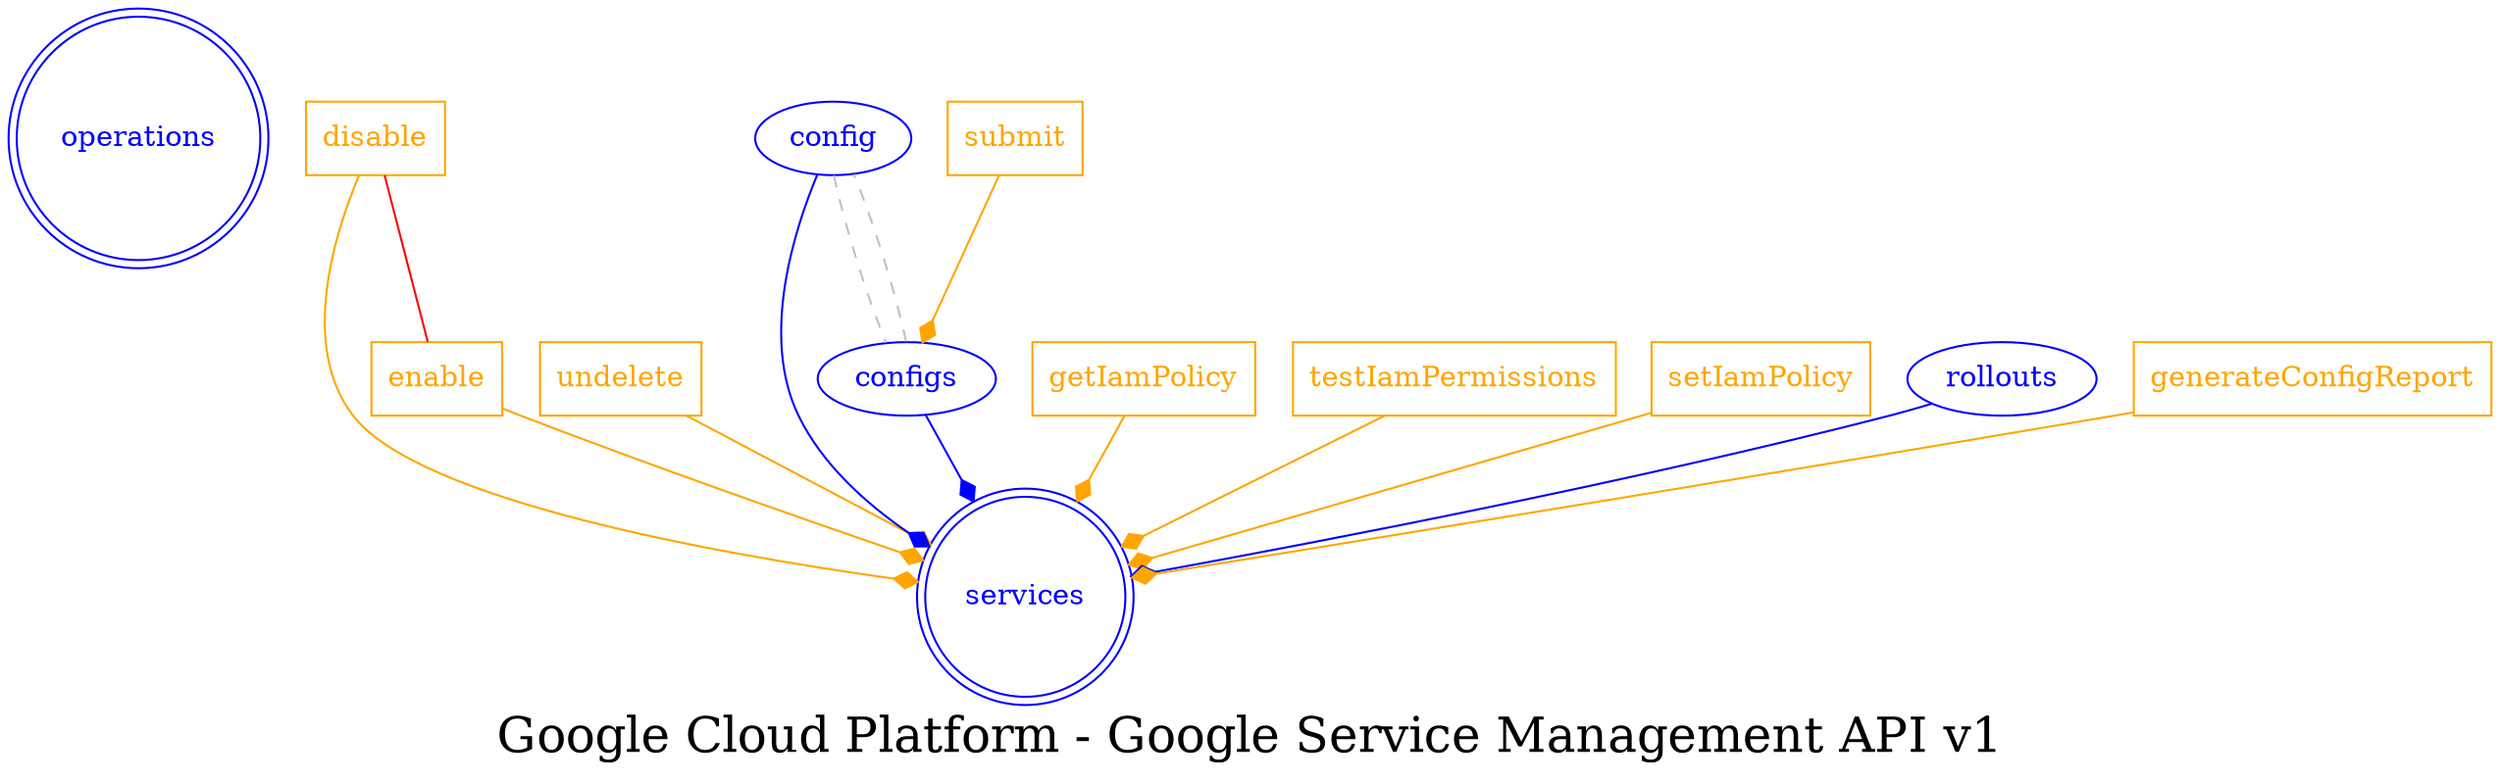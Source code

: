 digraph LexiconGraph {
graph[label="Google Cloud Platform - Google Service Management API v1", fontsize=24]
splines=true
"operations" [color=blue, fontcolor=blue, shape=doublecircle]
"services" [color=blue, fontcolor=blue, shape=doublecircle]
"enable" [color=orange, fontcolor=orange, shape=box]
"enable" -> "services" [color=orange, fontcolor=orange, arrowhead=diamond, arrowtail=none]
"disable" -> "enable" [color=red, fontcolor=red, arrowhead=none, arrowtail=none]
"undelete" [color=orange, fontcolor=orange, shape=box]
"undelete" -> "services" [color=orange, fontcolor=orange, arrowhead=diamond, arrowtail=none]
"disable" [color=orange, fontcolor=orange, shape=box]
"disable" -> "services" [color=orange, fontcolor=orange, arrowhead=diamond, arrowtail=none]
"config" -> "services" [color=blue, fontcolor=blue, arrowhead=diamond, arrowtail=none]
"config" [color=blue, fontcolor=blue, shape=ellipse]
"configs" -> "config" [color=grey, fontcolor=grey, arrowhead=none, arrowtail=none, style=dashed]
"getIamPolicy" [color=orange, fontcolor=orange, shape=box]
"getIamPolicy" -> "services" [color=orange, fontcolor=orange, arrowhead=diamond, arrowtail=none]
"testIamPermissions" [color=orange, fontcolor=orange, shape=box]
"testIamPermissions" -> "services" [color=orange, fontcolor=orange, arrowhead=diamond, arrowtail=none]
"setIamPolicy" [color=orange, fontcolor=orange, shape=box]
"setIamPolicy" -> "services" [color=orange, fontcolor=orange, arrowhead=diamond, arrowtail=none]
"configs" -> "services" [color=blue, fontcolor=blue, arrowhead=diamond, arrowtail=none]
"configs" [color=blue, fontcolor=blue, shape=ellipse]
"config" -> "configs" [color=grey, fontcolor=grey, arrowhead=none, arrowtail=none, style=dashed]
"submit" [color=orange, fontcolor=orange, shape=box]
"submit" -> "configs" [color=orange, fontcolor=orange, arrowhead=diamond, arrowtail=none]
"rollouts" -> "services" [color=blue, fontcolor=blue, arrowhead=diamond, arrowtail=none]
"rollouts" [color=blue, fontcolor=blue, shape=ellipse]
"generateConfigReport" [color=orange, fontcolor=orange, shape=box]
"generateConfigReport" -> "services" [color=orange, fontcolor=orange, arrowhead=diamond, arrowtail=none]
}
